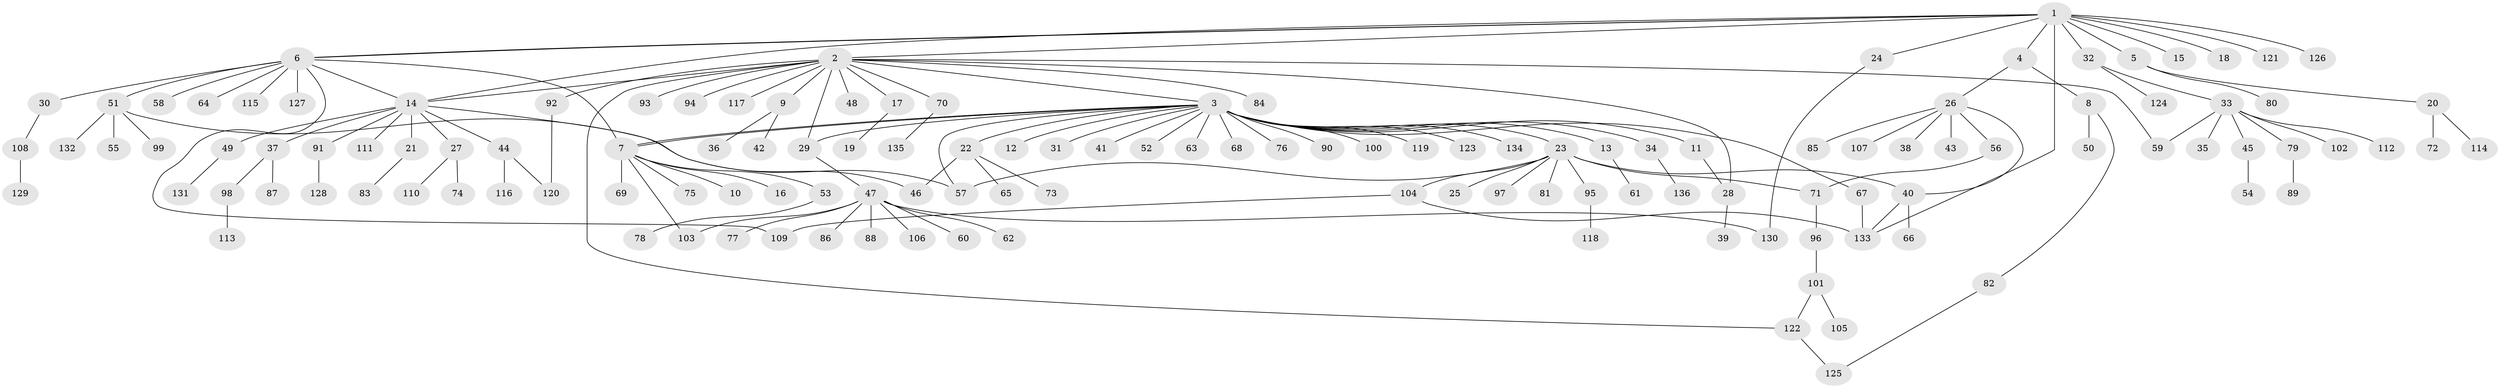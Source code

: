 // coarse degree distribution, {12: 0.010526315789473684, 17: 0.010526315789473684, 23: 0.010526315789473684, 3: 0.08421052631578947, 11: 0.010526315789473684, 8: 0.021052631578947368, 2: 0.17894736842105263, 1: 0.6210526315789474, 5: 0.021052631578947368, 7: 0.010526315789473684, 9: 0.010526315789473684, 4: 0.010526315789473684}
// Generated by graph-tools (version 1.1) at 2025/18/03/04/25 18:18:15]
// undirected, 136 vertices, 157 edges
graph export_dot {
graph [start="1"]
  node [color=gray90,style=filled];
  1;
  2;
  3;
  4;
  5;
  6;
  7;
  8;
  9;
  10;
  11;
  12;
  13;
  14;
  15;
  16;
  17;
  18;
  19;
  20;
  21;
  22;
  23;
  24;
  25;
  26;
  27;
  28;
  29;
  30;
  31;
  32;
  33;
  34;
  35;
  36;
  37;
  38;
  39;
  40;
  41;
  42;
  43;
  44;
  45;
  46;
  47;
  48;
  49;
  50;
  51;
  52;
  53;
  54;
  55;
  56;
  57;
  58;
  59;
  60;
  61;
  62;
  63;
  64;
  65;
  66;
  67;
  68;
  69;
  70;
  71;
  72;
  73;
  74;
  75;
  76;
  77;
  78;
  79;
  80;
  81;
  82;
  83;
  84;
  85;
  86;
  87;
  88;
  89;
  90;
  91;
  92;
  93;
  94;
  95;
  96;
  97;
  98;
  99;
  100;
  101;
  102;
  103;
  104;
  105;
  106;
  107;
  108;
  109;
  110;
  111;
  112;
  113;
  114;
  115;
  116;
  117;
  118;
  119;
  120;
  121;
  122;
  123;
  124;
  125;
  126;
  127;
  128;
  129;
  130;
  131;
  132;
  133;
  134;
  135;
  136;
  1 -- 2;
  1 -- 4;
  1 -- 5;
  1 -- 6;
  1 -- 6;
  1 -- 14;
  1 -- 15;
  1 -- 18;
  1 -- 24;
  1 -- 32;
  1 -- 121;
  1 -- 126;
  1 -- 133;
  2 -- 3;
  2 -- 9;
  2 -- 14;
  2 -- 17;
  2 -- 28;
  2 -- 29;
  2 -- 48;
  2 -- 59;
  2 -- 70;
  2 -- 84;
  2 -- 92;
  2 -- 93;
  2 -- 94;
  2 -- 117;
  2 -- 122;
  3 -- 7;
  3 -- 7;
  3 -- 11;
  3 -- 12;
  3 -- 13;
  3 -- 22;
  3 -- 23;
  3 -- 29;
  3 -- 31;
  3 -- 34;
  3 -- 41;
  3 -- 52;
  3 -- 57;
  3 -- 63;
  3 -- 67;
  3 -- 68;
  3 -- 76;
  3 -- 90;
  3 -- 100;
  3 -- 119;
  3 -- 123;
  3 -- 134;
  4 -- 8;
  4 -- 26;
  5 -- 20;
  5 -- 80;
  6 -- 7;
  6 -- 14;
  6 -- 30;
  6 -- 51;
  6 -- 58;
  6 -- 64;
  6 -- 109;
  6 -- 115;
  6 -- 127;
  7 -- 10;
  7 -- 16;
  7 -- 53;
  7 -- 69;
  7 -- 75;
  7 -- 103;
  8 -- 50;
  8 -- 82;
  9 -- 36;
  9 -- 42;
  11 -- 28;
  13 -- 61;
  14 -- 21;
  14 -- 27;
  14 -- 37;
  14 -- 44;
  14 -- 46;
  14 -- 49;
  14 -- 91;
  14 -- 111;
  17 -- 19;
  20 -- 72;
  20 -- 114;
  21 -- 83;
  22 -- 46;
  22 -- 65;
  22 -- 73;
  23 -- 25;
  23 -- 40;
  23 -- 57;
  23 -- 71;
  23 -- 81;
  23 -- 95;
  23 -- 97;
  23 -- 104;
  24 -- 130;
  26 -- 38;
  26 -- 40;
  26 -- 43;
  26 -- 56;
  26 -- 85;
  26 -- 107;
  27 -- 74;
  27 -- 110;
  28 -- 39;
  29 -- 47;
  30 -- 108;
  32 -- 33;
  32 -- 124;
  33 -- 35;
  33 -- 45;
  33 -- 59;
  33 -- 79;
  33 -- 102;
  33 -- 112;
  34 -- 136;
  37 -- 87;
  37 -- 98;
  40 -- 66;
  40 -- 133;
  44 -- 116;
  44 -- 120;
  45 -- 54;
  47 -- 60;
  47 -- 62;
  47 -- 77;
  47 -- 86;
  47 -- 88;
  47 -- 103;
  47 -- 106;
  47 -- 130;
  49 -- 131;
  51 -- 55;
  51 -- 57;
  51 -- 99;
  51 -- 132;
  53 -- 78;
  56 -- 71;
  67 -- 133;
  70 -- 135;
  71 -- 96;
  79 -- 89;
  82 -- 125;
  91 -- 128;
  92 -- 120;
  95 -- 118;
  96 -- 101;
  98 -- 113;
  101 -- 105;
  101 -- 122;
  104 -- 109;
  104 -- 133;
  108 -- 129;
  122 -- 125;
}
